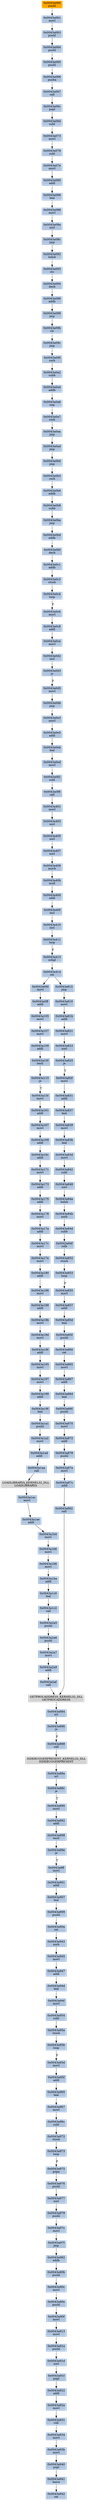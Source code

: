 strict digraph G {
	graph [bgcolor=transparent,
		name=G
	];
	node [color=lightsteelblue,
		fillcolor=lightsteelblue,
		shape=rectangle,
		style=filled
	];
	"0x0043a060"	[color=lightgrey,
		fillcolor=orange,
		label="0x0043a060
pushl"];
	"0x0043a061"	[label="0x0043a061
movl"];
	"0x0043a060" -> "0x0043a061"	[color="#000000"];
	"0x0043a098"	[label="0x0043a098
jmp"];
	"0x0043a09b"	[label="0x0043a09b
clc"];
	"0x0043a098" -> "0x0043a09b"	[color="#000000"];
	"0x0043a413"	[label="0x0043a413
xchgl"];
	"0x0043a414"	[label="0x0043a414
ret"];
	"0x0043a413" -> "0x0043a414"	[color="#000000"];
	"0x0043a0c8"	[label="0x0043a0c8
addl"];
	"0x0043a0ce"	[label="0x0043a0ce
movl"];
	"0x0043a0c8" -> "0x0043a0ce"	[color="#000000"];
	"0x0043a0d3"	[label="0x0043a0d3
js"];
	"0x0043a0d5"	[label="0x0043a0d5
movl"];
	"0x0043a0d3" -> "0x0043a0d5"	[color="#000000",
		label=F];
	"0x0043a0fd"	[label="0x0043a0fd
movl"];
	"0x0043a0ff"	[label="0x0043a0ff
addl"];
	"0x0043a0fd" -> "0x0043a0ff"	[color="#000000"];
	"0x0043a973"	[label="0x0043a973
loop"];
	"0x0043a975"	[label="0x0043a975
popa"];
	"0x0043a973" -> "0x0043a975"	[color="#000000",
		label=F];
	"0x0043a972"	[label="0x0043a972
stosb"];
	"0x0043a972" -> "0x0043a973"	[color="#000000"];
	"0x0043a965"	[label="0x0043a965
leal"];
	"0x0043a967"	[label="0x0043a967
movl"];
	"0x0043a965" -> "0x0043a967"	[color="#000000"];
	"0x0043a95d"	[label="0x0043a95d
movl"];
	"0x0043a95f"	[label="0x0043a95f
addl"];
	"0x0043a95d" -> "0x0043a95f"	[color="#000000"];
	"0x0043a167"	[label="0x0043a167
movl"];
	"0x0043a169"	[label="0x0043a169
addl"];
	"0x0043a167" -> "0x0043a169"	[color="#000000"];
	"0x0043a078"	[label="0x0043a078
subl"];
	"0x0043a07e"	[label="0x0043a07e
movl"];
	"0x0043a078" -> "0x0043a07e"	[color="#000000"];
	"0x0043a947"	[label="0x0043a947
addl"];
	"0x0043a94d"	[label="0x0043a94d
leal"];
	"0x0043a947" -> "0x0043a94d"	[color="#000000"];
	"0x0043a1c0"	[label="0x0043a1c0
leal"];
	"0x0043a1c2"	[label="0x0043a1c2
call"];
	"0x0043a1c0" -> "0x0043a1c2"	[color="#000000"];
	"0x0043a403"	[label="0x0043a403
xorl"];
	"0x0043a405"	[label="0x0043a405
xorl"];
	"0x0043a403" -> "0x0043a405"	[color="#000000"];
	"0x0043a18f"	[label="0x0043a18f
addl"];
	"0x0043a195"	[label="0x0043a195
movl"];
	"0x0043a18f" -> "0x0043a195"	[color="#000000"];
	"0x0043a941"	[label="0x0043a941
leave"];
	"0x0043a942"	[label="0x0043a942
ret"];
	"0x0043a941" -> "0x0043a942"	[color="#000000"];
	"0x0043a92a"	[label="0x0043a92a
movl"];
	"0x0043a931"	[label="0x0043a931
roll"];
	"0x0043a92a" -> "0x0043a931"	[color="#000000"];
	"0x0043a872"	[label="0x0043a872
addl"];
	"0x0043a878"	[label="0x0043a878
pushl"];
	"0x0043a872" -> "0x0043a878"	[color="#000000"];
	"0x0043a88c"	[label="0x0043a88c
je"];
	"0x0043a890"	[label="0x0043a890
movl"];
	"0x0043a88c" -> "0x0043a890"	[color="#000000",
		label=T];
	"0x0043a16c"	[label="0x0043a16c
addl"];
	"0x0043a169" -> "0x0043a16c"	[color="#000000"];
	"0x0043a815"	[label="0x0043a815
jmp"];
	"0x0043a819"	[label="0x0043a819
movl"];
	"0x0043a815" -> "0x0043a819"	[color="#000000"];
	"0x0043a08a"	[label="0x0043a08a
xorl"];
	"0x0043a08c"	[label="0x0043a08c
jmp"];
	"0x0043a08a" -> "0x0043a08c"	[color="#000000"];
	"0x0043a0ed"	[label="0x0043a0ed
movl"];
	"0x0043a0f2"	[label="0x0043a0f2
subl"];
	"0x0043a0ed" -> "0x0043a0f2"	[color="#000000"];
	"0x0043a96c"	[label="0x0043a96c
subl"];
	"0x0043a967" -> "0x0043a96c"	[color="#000000"];
	"0x0043a18d"	[label="0x0043a18d
movl"];
	"0x0043a18d" -> "0x0043a18f"	[color="#000000"];
	"0x0043a867"	[label="0x0043a867
addl"];
	"0x0043a86d"	[label="0x0043a86d
leal"];
	"0x0043a867" -> "0x0043a86d"	[color="#000000"];
	"0x0043a848"	[label="0x0043a848
xorl"];
	"0x0043a84a"	[label="0x0043a84a
lodsb"];
	"0x0043a848" -> "0x0043a84a"	[color="#000000"];
	"0x0043a84b"	[label="0x0043a84b
xorb"];
	"0x0043a84a" -> "0x0043a84b"	[color="#000000"];
	"0x0043a0c1"	[label="0x0043a0c1
addb"];
	"0x0043a0c3"	[label="0x0043a0c3
stosb"];
	"0x0043a0c1" -> "0x0043a0c3"	[color="#000000"];
	"0x0043a96c" -> "0x0043a972"	[color="#000000"];
	"0x0043a0e3"	[label="0x0043a0e3
movl"];
	"0x0043a0e5"	[label="0x0043a0e5
addl"];
	"0x0043a0e3" -> "0x0043a0e5"	[color="#000000"];
	"0x0043a84f"	[label="0x0043a84f
rolb"];
	"0x0043a852"	[label="0x0043a852
stosb"];
	"0x0043a84f" -> "0x0043a852"	[color="#000000"];
	"0x0043a90f"	[label="0x0043a90f
movl"];
	"0x0043a913"	[label="0x0043a913
movl"];
	"0x0043a90f" -> "0x0043a913"	[color="#000000"];
	"0x0043a0ad"	[label="0x0043a0ad
jmp"];
	"0x0043a0b0"	[label="0x0043a0b0
jmp"];
	"0x0043a0ad" -> "0x0043a0b0"	[color="#000000"];
	"0x0043a09f"	[label="0x0043a09f
rorb"];
	"0x0043a0a2"	[label="0x0043a0a2
subb"];
	"0x0043a09f" -> "0x0043a0a2"	[color="#000000"];
	"0x0043a945"	[label="0x0043a945
movl"];
	"0x0043a945" -> "0x0043a947"	[color="#000000"];
	LOADLIBRARYA_KERNEL32_DLL	[color=lightgrey,
		fillcolor=lightgrey,
		label="LOADLIBRARYA_KERNEL32_DLL
LOADLIBRARYA"];
	"0x0043a1ac"	[label="0x0043a1ac
movl"];
	LOADLIBRARYA_KERNEL32_DLL -> "0x0043a1ac"	[color="#000000"];
	"0x0043a977"	[label="0x0043a977
xorl"];
	"0x0043a979"	[label="0x0043a979
pushl"];
	"0x0043a977" -> "0x0043a979"	[color="#000000"];
	"0x0043a8ff"	[label="0x0043a8ff
movl"];
	"0x0043a901"	[label="0x0043a901
addl"];
	"0x0043a8ff" -> "0x0043a901"	[color="#000000"];
	"0x0043a909"	[label="0x0043a909
pushl"];
	"0x0043a90a"	[label="0x0043a90a
ret"];
	"0x0043a909" -> "0x0043a90a"	[color="#000000"];
	"0x0043a94f"	[label="0x0043a94f
movl"];
	"0x0043a94d" -> "0x0043a94f"	[color="#000000"];
	"0x0043a88a"	[label="0x0043a88a
orl"];
	"0x0043a88a" -> "0x0043a88c"	[color="#000000"];
	"0x0043a171"	[label="0x0043a171
movl"];
	"0x0043a173"	[label="0x0043a173
addl"];
	"0x0043a171" -> "0x0043a173"	[color="#000000"];
	"0x0043a18b"	[label="0x0043a18b
movl"];
	"0x0043a18b" -> "0x0043a18d"	[color="#000000"];
	"0x0043a940"	[label="0x0043a940
popl"];
	"0x0043a940" -> "0x0043a941"	[color="#000000"];
	"0x0043a87c"	[label="0x0043a87c
addl"];
	"0x0043a882"	[label="0x0043a882
call"];
	"0x0043a87c" -> "0x0043a882"	[color="#000000"];
	"0x0043a85d"	[label="0x0043a85d
leal"];
	"0x0043a85f"	[label="0x0043a85f
pushl"];
	"0x0043a85d" -> "0x0043a85f"	[color="#000000"];
	"0x0043a1b6"	[label="0x0043a1b6
movl"];
	"0x0043a1b8"	[label="0x0043a1b8
movl"];
	"0x0043a1b6" -> "0x0043a1b8"	[color="#000000"];
	"0x0043a91d"	[label="0x0043a91d
xorl"];
	"0x0043a91f"	[label="0x0043a91f
popl"];
	"0x0043a91d" -> "0x0043a91f"	[color="#000000"];
	"0x0043a1ba"	[label="0x0043a1ba
addl"];
	"0x0043a1ba" -> "0x0043a1c0"	[color="#000000"];
	"0x0043a105"	[label="0x0043a105
movl"];
	"0x0043a0ff" -> "0x0043a105"	[color="#000000"];
	"0x0043a1ae"	[label="0x0043a1ae
addl"];
	"0x0043a1ac" -> "0x0043a1ae"	[color="#000000"];
	"0x0043a064"	[label="0x0043a064
pushl"];
	"0x0043a065"	[label="0x0043a065
pushl"];
	"0x0043a064" -> "0x0043a065"	[color="#000000"];
	"0x0043a84d"	[label="0x0043a84d
subb"];
	"0x0043a84d" -> "0x0043a84f"	[color="#000000"];
	"0x0043a0b3"	[label="0x0043a0b3
rorb"];
	"0x0043a0b0" -> "0x0043a0b3"	[color="#000000"];
	"0x0043a0d2"	[label="0x0043a0d2
incl"];
	"0x0043a0d2" -> "0x0043a0d3"	[color="#000000"];
	"0x0043a066"	[label="0x0043a066
pusha"];
	"0x0043a067"	[label="0x0043a067
call"];
	"0x0043a066" -> "0x0043a067"	[color="#000000"];
	"0x0043a0a4"	[label="0x0043a0a4
addb"];
	"0x0043a0a2" -> "0x0043a0a4"	[color="#000000"];
	"0x0043a86f"	[label="0x0043a86f
pushl"];
	"0x0043a86d" -> "0x0043a86f"	[color="#000000"];
	"0x0043a934"	[label="0x0043a934
movl"];
	"0x0043a931" -> "0x0043a934"	[color="#000000"];
	"0x0043a175"	[label="0x0043a175
addl"];
	"0x0043a178"	[label="0x0043a178
movl"];
	"0x0043a175" -> "0x0043a178"	[color="#000000"];
	"0x0043a0eb"	[label="0x0043a0eb
leal"];
	"0x0043a0eb" -> "0x0043a0ed"	[color="#000000"];
	"0x0043a860"	[label="0x0043a860
ret"];
	"0x0043a865"	[label="0x0043a865
movl"];
	"0x0043a860" -> "0x0043a865"	[color="#000000"];
	ISDEBUGGERPRESENT_KERNEL32_DLL	[color=lightgrey,
		fillcolor=lightgrey,
		label="ISDEBUGGERPRESENT_KERNEL32_DLL
ISDEBUGGERPRESENT"];
	ISDEBUGGERPRESENT_KERNEL32_DLL -> "0x0043a88a"	[color="#000000"];
	"0x0043a180"	[label="0x0043a180
addl"];
	"0x0043a186"	[label="0x0043a186
movl"];
	"0x0043a180" -> "0x0043a186"	[color="#000000"];
	"0x0043a09c"	[label="0x0043a09c
jmp"];
	"0x0043a09c" -> "0x0043a09f"	[color="#000000"];
	"0x0043a839"	[label="0x0043a839
movl"];
	"0x0043a83b"	[label="0x0043a83b
leal"];
	"0x0043a839" -> "0x0043a83b"	[color="#000000"];
	"0x0043a161"	[label="0x0043a161
addl"];
	"0x0043a161" -> "0x0043a167"	[color="#000000"];
	"0x0043a954"	[label="0x0043a954
subl"];
	"0x0043a94f" -> "0x0043a954"	[color="#000000"];
	"0x0043a17c"	[label="0x0043a17c
movl"];
	"0x0043a17e"	[label="0x0043a17e
movl"];
	"0x0043a17c" -> "0x0043a17e"	[color="#000000"];
	"0x0043a19f"	[label="0x0043a19f
leal"];
	"0x0043a1a1"	[label="0x0043a1a1
pushl"];
	"0x0043a19f" -> "0x0043a1a1"	[color="#000000"];
	"0x0043a2a7"	[label="0x0043a2a7
movl"];
	"0x0043a2a9"	[label="0x0043a2a9
addl"];
	"0x0043a2a7" -> "0x0043a2a9"	[color="#000000"];
	"0x0043a0f8"	[label="0x0043a0f8
call"];
	"0x0043a0f2" -> "0x0043a0f8"	[color="#000000"];
	"0x0043a40f"	[label="0x0043a40f
incl"];
	"0x0043a410"	[label="0x0043a410
incl"];
	"0x0043a40f" -> "0x0043a410"	[color="#000000"];
	"0x0043a0b6"	[label="0x0043a0b6
addb"];
	"0x0043a0b3" -> "0x0043a0b6"	[color="#000000"];
	"0x0043a83d"	[label="0x0043a83d
movl"];
	"0x0043a83b" -> "0x0043a83d"	[color="#000000"];
	"0x0043a823"	[label="0x0043a823
xorl"];
	"0x0043a825"	[label="0x0043a825
je"];
	"0x0043a823" -> "0x0043a825"	[color="#000000"];
	"0x0043a95f" -> "0x0043a965"	[color="#000000"];
	"0x0043a0a6"	[label="0x0043a0a6
nop"];
	"0x0043a0a4" -> "0x0043a0a6"	[color="#000000"];
	"0x0043a2a5"	[label="0x0043a2a5
pushl"];
	"0x0043a2a6"	[label="0x0043a2a6
pushl"];
	"0x0043a2a5" -> "0x0043a2a6"	[color="#000000"];
	"0x0043a91a"	[label="0x0043a91a
pushl"];
	"0x0043a913" -> "0x0043a91a"	[color="#000000"];
	"0x0043a1c2" -> "0x0043a2a5"	[color="#000000"];
	"0x0043a401"	[label="0x0043a401
movl"];
	"0x0043a0f8" -> "0x0043a401"	[color="#000000"];
	"0x0043a89e"	[label="0x0043a89e
je"];
	"0x0043a89e" -> "0x0043a8ff"	[color="#000000",
		label=T];
	"0x0043a06c"	[label="0x0043a06c
popl"];
	"0x0043a06d"	[label="0x0043a06d
subl"];
	"0x0043a06c" -> "0x0043a06d"	[color="#000000"];
	"0x0043a853"	[label="0x0043a853
loop"];
	"0x0043a852" -> "0x0043a853"	[color="#000000"];
	"0x0043a898"	[label="0x0043a898
testl"];
	"0x0043a898" -> "0x0043a89e"	[color="#000000"];
	"0x0043a065" -> "0x0043a066"	[color="#000000"];
	"0x0043a81b"	[label="0x0043a81b
addl"];
	"0x0043a821"	[label="0x0043a821
movl"];
	"0x0043a81b" -> "0x0043a821"	[color="#000000"];
	"0x0043a414" -> "0x0043a0fd"	[color="#000000"];
	"0x0043a414" -> "0x0043a815"	[color="#000000"];
	"0x0043a0e5" -> "0x0043a0eb"	[color="#000000"];
	"0x0043a0ce" -> "0x0043a0d2"	[color="#000000"];
	"0x0043a115"	[label="0x0043a115
je"];
	"0x0043a15f"	[label="0x0043a15f
movl"];
	"0x0043a115" -> "0x0043a15f"	[color="#000000",
		label=T];
	"0x0043a092"	[label="0x0043a092
lodsb"];
	"0x0043a093"	[label="0x0043a093
stc"];
	"0x0043a092" -> "0x0043a093"	[color="#000000"];
	"0x0043a922"	[label="0x0043a922
addl"];
	"0x0043a922" -> "0x0043a92a"	[color="#000000"];
	"0x0043a411"	[label="0x0043a411
loop"];
	"0x0043a410" -> "0x0043a411"	[color="#000000"];
	"0x0043a080"	[label="0x0043a080
addl"];
	"0x0043a07e" -> "0x0043a080"	[color="#000000"];
	"0x0043a08c" -> "0x0043a092"	[color="#000000"];
	"0x0043a870"	[label="0x0043a870
movl"];
	"0x0043a86f" -> "0x0043a870"	[color="#000000"];
	"0x0043a976"	[label="0x0043a976
pushl"];
	"0x0043a975" -> "0x0043a976"	[color="#000000"];
	"0x0043a10f"	[label="0x0043a10f
testl"];
	"0x0043a10f" -> "0x0043a115"	[color="#000000"];
	"0x0043a907"	[label="0x0043a907
leal"];
	"0x0043a907" -> "0x0043a909"	[color="#000000"];
	"0x0043a188"	[label="0x0043a188
addl"];
	"0x0043a186" -> "0x0043a188"	[color="#000000"];
	"0x0043a17a"	[label="0x0043a17a
addl"];
	"0x0043a178" -> "0x0043a17a"	[color="#000000"];
	"0x0043a197"	[label="0x0043a197
movl"];
	"0x0043a199"	[label="0x0043a199
addl"];
	"0x0043a197" -> "0x0043a199"	[color="#000000"];
	"0x0043a09b" -> "0x0043a09c"	[color="#000000"];
	"0x0043a088"	[label="0x0043a088
movl"];
	"0x0043a088" -> "0x0043a08a"	[color="#000000"];
	"0x0043a819" -> "0x0043a81b"	[color="#000000"];
	"0x0043a943"	[label="0x0043a943
xorb"];
	"0x0043a90a" -> "0x0043a943"	[color="#000000"];
	"0x0043a0bf"	[label="0x0043a0bf
decb"];
	"0x0043a0bf" -> "0x0043a0c1"	[color="#000000"];
	"0x0043a2af"	[label="0x0043a2af
call"];
	GETPROCADDRESS_KERNEL32_DLL	[color=lightgrey,
		fillcolor=lightgrey,
		label="GETPROCADDRESS_KERNEL32_DLL
GETPROCADDRESS"];
	"0x0043a2af" -> GETPROCADDRESS_KERNEL32_DLL	[color="#000000"];
	"0x0043a0c6"	[label="0x0043a0c6
movl"];
	"0x0043a0c6" -> "0x0043a0c8"	[color="#000000"];
	"0x0043a1b4"	[label="0x0043a1b4
movl"];
	"0x0043a1ae" -> "0x0043a1b4"	[color="#000000"];
	"0x0043a0a7"	[label="0x0043a0a7
rorb"];
	"0x0043a0a6" -> "0x0043a0a7"	[color="#000000"];
	"0x0043a95b"	[label="0x0043a95b
loop"];
	"0x0043a95b" -> "0x0043a95d"	[color="#000000",
		label=F];
	"0x0043a2a9" -> "0x0043a2af"	[color="#000000"];
	"0x0043a888"	[label="0x0043a888
call"];
	"0x0043a888" -> ISDEBUGGERPRESENT_KERNEL32_DLL	[color="#000000"];
	"0x0043a842"	[label="0x0043a842
subl"];
	"0x0043a842" -> "0x0043a848"	[color="#000000"];
	"0x0043a188" -> "0x0043a18b"	[color="#000000"];
	"0x0043a409"	[label="0x0043a409
movb"];
	"0x0043a40b"	[label="0x0043a40b
mull"];
	"0x0043a409" -> "0x0043a40b"	[color="#000000"];
	"0x0043a97c"	[label="0x0043a97c
movl"];
	"0x0043a979" -> "0x0043a97c"	[color="#000000"];
	"0x0043a094"	[label="0x0043a094
decb"];
	"0x0043a096"	[label="0x0043a096
addb"];
	"0x0043a094" -> "0x0043a096"	[color="#000000"];
	"0x0043a865" -> "0x0043a867"	[color="#000000"];
	"0x0043a901" -> "0x0043a907"	[color="#000000"];
	"0x0043a892"	[label="0x0043a892
addl"];
	"0x0043a890" -> "0x0043a892"	[color="#000000"];
	"0x0043a17a" -> "0x0043a17c"	[color="#000000"];
	"0x0043a870" -> "0x0043a872"	[color="#000000"];
	"0x0043a857"	[label="0x0043a857
addl"];
	"0x0043a857" -> "0x0043a85d"	[color="#000000"];
	"0x0043a95a"	[label="0x0043a95a
stosb"];
	"0x0043a954" -> "0x0043a95a"	[color="#000000"];
	"0x0043a173" -> "0x0043a175"	[color="#000000"];
	"0x0043a91f" -> "0x0043a922"	[color="#000000"];
	"0x0043a95a" -> "0x0043a95b"	[color="#000000"];
	"0x0043a407"	[label="0x0043a407
xorl"];
	"0x0043a407" -> "0x0043a409"	[color="#000000"];
	"0x0043a0bd"	[label="0x0043a0bd
addb"];
	"0x0043a0bd" -> "0x0043a0bf"	[color="#000000"];
	"0x0043a84b" -> "0x0043a84d"	[color="#000000"];
	"0x0043a982"	[label="0x0043a982
addb"];
	"0x0043a90b"	[label="0x0043a90b
pushl"];
	"0x0043a982" -> "0x0043a90b"	[color="#000000"];
	"0x0043a1a2"	[label="0x0043a1a2
movl"];
	"0x0043a1a4"	[label="0x0043a1a4
addl"];
	"0x0043a1a2" -> "0x0043a1a4"	[color="#000000"];
	"0x0043a16c" -> "0x0043a171"	[color="#000000"];
	"0x0043a90c"	[label="0x0043a90c
movl"];
	"0x0043a90b" -> "0x0043a90c"	[color="#000000"];
	"0x0043a884"	[label="0x0043a884
orl"];
	GETPROCADDRESS_KERNEL32_DLL -> "0x0043a884"	[color="#000000"];
	"0x0043a40d"	[label="0x0043a40d
addl"];
	"0x0043a40b" -> "0x0043a40d"	[color="#000000"];
	"0x0043a0c4"	[label="0x0043a0c4
loop"];
	"0x0043a0c4" -> "0x0043a0c6"	[color="#000000",
		label=F];
	"0x0043a821" -> "0x0043a823"	[color="#000000"];
	"0x0043a096" -> "0x0043a098"	[color="#000000"];
	"0x0043a90e"	[label="0x0043a90e
pushl"];
	"0x0043a90e" -> "0x0043a90f"	[color="#000000"];
	"0x0043a1a1" -> "0x0043a1a2"	[color="#000000"];
	"0x0043a0db"	[label="0x0043a0db
jmp"];
	"0x0043a0d5" -> "0x0043a0db"	[color="#000000"];
	"0x0043a073"	[label="0x0043a073
movl"];
	"0x0043a073" -> "0x0043a078"	[color="#000000"];
	"0x0043a82f"	[label="0x0043a82f
movl"];
	"0x0043a825" -> "0x0043a82f"	[color="#000000",
		label=T];
	"0x0043a976" -> "0x0043a977"	[color="#000000"];
	"0x0043a086"	[label="0x0043a086
leal"];
	"0x0043a086" -> "0x0043a088"	[color="#000000"];
	"0x0043a1aa"	[label="0x0043a1aa
call"];
	"0x0043a1a4" -> "0x0043a1aa"	[color="#000000"];
	"0x0043a886"	[label="0x0043a886
je"];
	"0x0043a884" -> "0x0043a886"	[color="#000000"];
	"0x0043a97f"	[label="0x0043a97f
jmp"];
	"0x0043a97f" -> "0x0043a982"	[color="#000000"];
	"0x0043a85f" -> "0x0043a860"	[color="#000000"];
	"0x0043a109"	[label="0x0043a109
addl"];
	"0x0043a109" -> "0x0043a10f"	[color="#000000"];
	"0x0043a06d" -> "0x0043a073"	[color="#000000"];
	"0x0043a97c" -> "0x0043a97f"	[color="#000000"];
	"0x0043a831"	[label="0x0043a831
addl"];
	"0x0043a837"	[label="0x0043a837
leal"];
	"0x0043a831" -> "0x0043a837"	[color="#000000"];
	"0x0043a0b8"	[label="0x0043a0b8
subb"];
	"0x0043a0b6" -> "0x0043a0b8"	[color="#000000"];
	"0x0043a0aa"	[label="0x0043a0aa
jmp"];
	"0x0043a0a7" -> "0x0043a0aa"	[color="#000000"];
	"0x0043a855"	[label="0x0043a855
movl"];
	"0x0043a853" -> "0x0043a855"	[color="#000000",
		label=F];
	"0x0043a83d" -> "0x0043a842"	[color="#000000"];
	"0x0043a093" -> "0x0043a094"	[color="#000000"];
	"0x0043a91a" -> "0x0043a91d"	[color="#000000"];
	"0x0043a93b"	[label="0x0043a93b
movl"];
	"0x0043a93b" -> "0x0043a940"	[color="#000000"];
	"0x0043a40d" -> "0x0043a40f"	[color="#000000"];
	"0x0043a1b4" -> "0x0043a1b6"	[color="#000000"];
	"0x0043a080" -> "0x0043a086"	[color="#000000"];
	"0x0043a934" -> "0x0043a93b"	[color="#000000"];
	"0x0043a063"	[label="0x0043a063
pushl"];
	"0x0043a061" -> "0x0043a063"	[color="#000000"];
	"0x0043a855" -> "0x0043a857"	[color="#000000"];
	"0x0043a82f" -> "0x0043a831"	[color="#000000"];
	"0x0043a17e" -> "0x0043a180"	[color="#000000"];
	"0x0043a195" -> "0x0043a197"	[color="#000000"];
	"0x0043a0db" -> "0x0043a0e3"	[color="#000000"];
	"0x0043a067" -> "0x0043a06c"	[color="#000000"];
	"0x0043a892" -> "0x0043a898"	[color="#000000"];
	"0x0043a107"	[label="0x0043a107
movl"];
	"0x0043a107" -> "0x0043a109"	[color="#000000"];
	"0x0043a199" -> "0x0043a19f"	[color="#000000"];
	"0x0043a105" -> "0x0043a107"	[color="#000000"];
	"0x0043a2a6" -> "0x0043a2a7"	[color="#000000"];
	"0x0043a411" -> "0x0043a413"	[color="#000000",
		label=F];
	"0x0043a063" -> "0x0043a064"	[color="#000000"];
	"0x0043a1b8" -> "0x0043a1ba"	[color="#000000"];
	"0x0043a87a"	[label="0x0043a87a
movl"];
	"0x0043a87a" -> "0x0043a87c"	[color="#000000"];
	"0x0043a0ba"	[label="0x0043a0ba
jmp"];
	"0x0043a0b8" -> "0x0043a0ba"	[color="#000000"];
	"0x0043a1aa" -> LOADLIBRARYA_KERNEL32_DLL	[color="#000000"];
	"0x0043a405" -> "0x0043a407"	[color="#000000"];
	"0x0043a0c3" -> "0x0043a0c4"	[color="#000000"];
	"0x0043a15f" -> "0x0043a161"	[color="#000000"];
	"0x0043a0aa" -> "0x0043a0ad"	[color="#000000"];
	"0x0043a878" -> "0x0043a87a"	[color="#000000"];
	"0x0043a837" -> "0x0043a839"	[color="#000000"];
	"0x0043a0ba" -> "0x0043a0bd"	[color="#000000"];
	"0x0043a943" -> "0x0043a945"	[color="#000000"];
	"0x0043a886" -> "0x0043a888"	[color="#000000",
		label=F];
	"0x0043a882" -> GETPROCADDRESS_KERNEL32_DLL	[color="#000000"];
	"0x0043a401" -> "0x0043a403"	[color="#000000"];
	"0x0043a90c" -> "0x0043a90e"	[color="#000000"];
}
